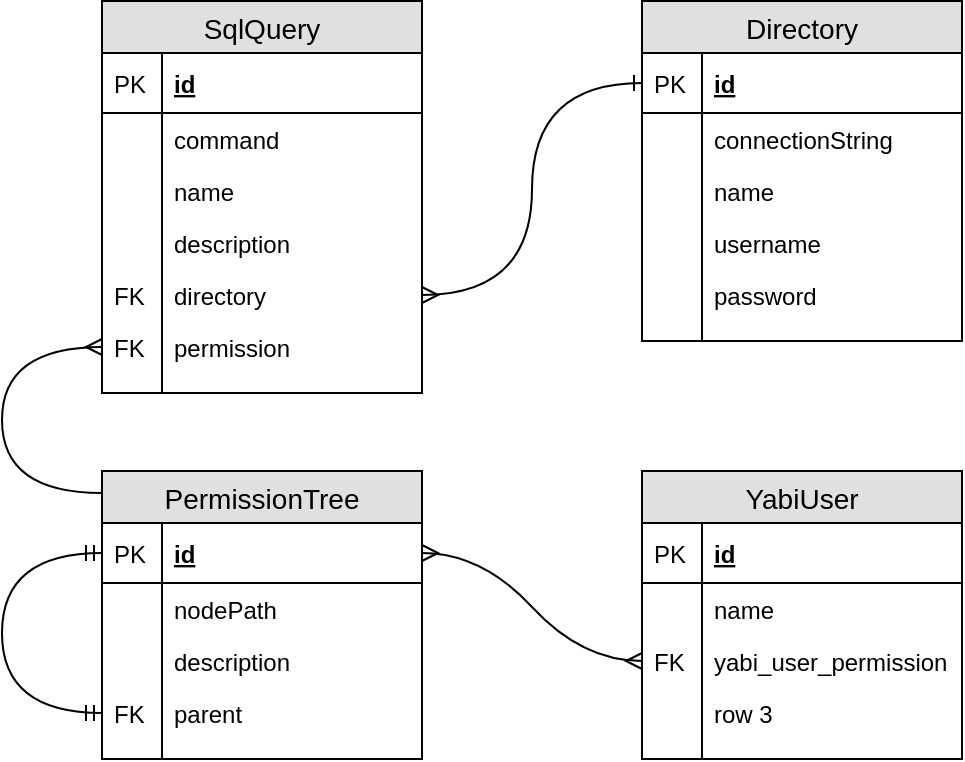 <mxfile version="10.7.1" type="device"><diagram id="mbU1mST3wR-ZRSM-fIB-" name="Page-1"><mxGraphModel dx="840" dy="504" grid="1" gridSize="10" guides="1" tooltips="1" connect="1" arrows="1" fold="1" page="1" pageScale="1" pageWidth="850" pageHeight="1100" math="0" shadow="0"><root><mxCell id="0"/><mxCell id="1" parent="0"/><mxCell id="hl81WWc2rbDrWCa3PA8j-11" value="PermissionTree" style="swimlane;fontStyle=0;childLayout=stackLayout;horizontal=1;startSize=26;fillColor=#e0e0e0;horizontalStack=0;resizeParent=1;resizeParentMax=0;resizeLast=0;collapsible=1;marginBottom=0;swimlaneFillColor=#ffffff;align=center;fontSize=14;" vertex="1" parent="1"><mxGeometry x="50" y="240.5" width="160" height="144" as="geometry"/></mxCell><mxCell id="hl81WWc2rbDrWCa3PA8j-12" value="id" style="shape=partialRectangle;top=0;left=0;right=0;bottom=1;align=left;verticalAlign=middle;fillColor=none;spacingLeft=34;spacingRight=4;overflow=hidden;rotatable=0;points=[[0,0.5],[1,0.5]];portConstraint=eastwest;dropTarget=0;fontStyle=5;fontSize=12;" vertex="1" parent="hl81WWc2rbDrWCa3PA8j-11"><mxGeometry y="26" width="160" height="30" as="geometry"/></mxCell><mxCell id="hl81WWc2rbDrWCa3PA8j-13" value="PK" style="shape=partialRectangle;top=0;left=0;bottom=0;fillColor=none;align=left;verticalAlign=middle;spacingLeft=4;spacingRight=4;overflow=hidden;rotatable=0;points=[];portConstraint=eastwest;part=1;fontSize=12;" vertex="1" connectable="0" parent="hl81WWc2rbDrWCa3PA8j-12"><mxGeometry width="30" height="30" as="geometry"/></mxCell><mxCell id="hl81WWc2rbDrWCa3PA8j-14" value="nodePath" style="shape=partialRectangle;top=0;left=0;right=0;bottom=0;align=left;verticalAlign=top;fillColor=none;spacingLeft=34;spacingRight=4;overflow=hidden;rotatable=0;points=[[0,0.5],[1,0.5]];portConstraint=eastwest;dropTarget=0;fontSize=12;" vertex="1" parent="hl81WWc2rbDrWCa3PA8j-11"><mxGeometry y="56" width="160" height="26" as="geometry"/></mxCell><mxCell id="hl81WWc2rbDrWCa3PA8j-15" value="" style="shape=partialRectangle;top=0;left=0;bottom=0;fillColor=none;align=left;verticalAlign=top;spacingLeft=4;spacingRight=4;overflow=hidden;rotatable=0;points=[];portConstraint=eastwest;part=1;fontSize=12;" vertex="1" connectable="0" parent="hl81WWc2rbDrWCa3PA8j-14"><mxGeometry width="30" height="26" as="geometry"/></mxCell><mxCell id="hl81WWc2rbDrWCa3PA8j-16" value="description" style="shape=partialRectangle;top=0;left=0;right=0;bottom=0;align=left;verticalAlign=top;fillColor=none;spacingLeft=34;spacingRight=4;overflow=hidden;rotatable=0;points=[[0,0.5],[1,0.5]];portConstraint=eastwest;dropTarget=0;fontSize=12;" vertex="1" parent="hl81WWc2rbDrWCa3PA8j-11"><mxGeometry y="82" width="160" height="26" as="geometry"/></mxCell><mxCell id="hl81WWc2rbDrWCa3PA8j-17" value="" style="shape=partialRectangle;top=0;left=0;bottom=0;fillColor=none;align=left;verticalAlign=top;spacingLeft=4;spacingRight=4;overflow=hidden;rotatable=0;points=[];portConstraint=eastwest;part=1;fontSize=12;" vertex="1" connectable="0" parent="hl81WWc2rbDrWCa3PA8j-16"><mxGeometry width="30" height="26" as="geometry"/></mxCell><mxCell id="hl81WWc2rbDrWCa3PA8j-18" value="parent" style="shape=partialRectangle;top=0;left=0;right=0;bottom=0;align=left;verticalAlign=top;fillColor=none;spacingLeft=34;spacingRight=4;overflow=hidden;rotatable=0;points=[[0,0.5],[1,0.5]];portConstraint=eastwest;dropTarget=0;fontSize=12;" vertex="1" parent="hl81WWc2rbDrWCa3PA8j-11"><mxGeometry y="108" width="160" height="26" as="geometry"/></mxCell><mxCell id="hl81WWc2rbDrWCa3PA8j-19" value="FK" style="shape=partialRectangle;top=0;left=0;bottom=0;fillColor=none;align=left;verticalAlign=top;spacingLeft=4;spacingRight=4;overflow=hidden;rotatable=0;points=[];portConstraint=eastwest;part=1;fontSize=12;" vertex="1" connectable="0" parent="hl81WWc2rbDrWCa3PA8j-18"><mxGeometry width="30" height="26" as="geometry"/></mxCell><mxCell id="hl81WWc2rbDrWCa3PA8j-20" value="" style="shape=partialRectangle;top=0;left=0;right=0;bottom=0;align=left;verticalAlign=top;fillColor=none;spacingLeft=34;spacingRight=4;overflow=hidden;rotatable=0;points=[[0,0.5],[1,0.5]];portConstraint=eastwest;dropTarget=0;fontSize=12;" vertex="1" parent="hl81WWc2rbDrWCa3PA8j-11"><mxGeometry y="134" width="160" height="10" as="geometry"/></mxCell><mxCell id="hl81WWc2rbDrWCa3PA8j-21" value="" style="shape=partialRectangle;top=0;left=0;bottom=0;fillColor=none;align=left;verticalAlign=top;spacingLeft=4;spacingRight=4;overflow=hidden;rotatable=0;points=[];portConstraint=eastwest;part=1;fontSize=12;" vertex="1" connectable="0" parent="hl81WWc2rbDrWCa3PA8j-20"><mxGeometry width="30" height="10" as="geometry"/></mxCell><mxCell id="hl81WWc2rbDrWCa3PA8j-61" value="" style="fontSize=12;html=1;endArrow=ERmandOne;startArrow=ERmandOne;edgeStyle=elbowEdgeStyle;entryX=0;entryY=0.5;entryDx=0;entryDy=0;curved=1;" edge="1" parent="hl81WWc2rbDrWCa3PA8j-11" source="hl81WWc2rbDrWCa3PA8j-18" target="hl81WWc2rbDrWCa3PA8j-12"><mxGeometry width="100" height="100" relative="1" as="geometry"><mxPoint x="120" y="240" as="sourcePoint"/><mxPoint x="100" y="170" as="targetPoint"/><Array as="points"><mxPoint x="-50" y="90"/></Array></mxGeometry></mxCell><mxCell id="hl81WWc2rbDrWCa3PA8j-33" value="YabiUser" style="swimlane;fontStyle=0;childLayout=stackLayout;horizontal=1;startSize=26;fillColor=#e0e0e0;horizontalStack=0;resizeParent=1;resizeParentMax=0;resizeLast=0;collapsible=1;marginBottom=0;swimlaneFillColor=#ffffff;align=center;fontSize=14;" vertex="1" parent="1"><mxGeometry x="320" y="240.5" width="160" height="144" as="geometry"/></mxCell><mxCell id="hl81WWc2rbDrWCa3PA8j-34" value="id" style="shape=partialRectangle;top=0;left=0;right=0;bottom=1;align=left;verticalAlign=middle;fillColor=none;spacingLeft=34;spacingRight=4;overflow=hidden;rotatable=0;points=[[0,0.5],[1,0.5]];portConstraint=eastwest;dropTarget=0;fontStyle=5;fontSize=12;" vertex="1" parent="hl81WWc2rbDrWCa3PA8j-33"><mxGeometry y="26" width="160" height="30" as="geometry"/></mxCell><mxCell id="hl81WWc2rbDrWCa3PA8j-35" value="PK" style="shape=partialRectangle;top=0;left=0;bottom=0;fillColor=none;align=left;verticalAlign=middle;spacingLeft=4;spacingRight=4;overflow=hidden;rotatable=0;points=[];portConstraint=eastwest;part=1;fontSize=12;" vertex="1" connectable="0" parent="hl81WWc2rbDrWCa3PA8j-34"><mxGeometry width="30" height="30" as="geometry"/></mxCell><mxCell id="hl81WWc2rbDrWCa3PA8j-36" value="name" style="shape=partialRectangle;top=0;left=0;right=0;bottom=0;align=left;verticalAlign=top;fillColor=none;spacingLeft=34;spacingRight=4;overflow=hidden;rotatable=0;points=[[0,0.5],[1,0.5]];portConstraint=eastwest;dropTarget=0;fontSize=12;" vertex="1" parent="hl81WWc2rbDrWCa3PA8j-33"><mxGeometry y="56" width="160" height="26" as="geometry"/></mxCell><mxCell id="hl81WWc2rbDrWCa3PA8j-37" value="" style="shape=partialRectangle;top=0;left=0;bottom=0;fillColor=none;align=left;verticalAlign=top;spacingLeft=4;spacingRight=4;overflow=hidden;rotatable=0;points=[];portConstraint=eastwest;part=1;fontSize=12;" vertex="1" connectable="0" parent="hl81WWc2rbDrWCa3PA8j-36"><mxGeometry width="30" height="26" as="geometry"/></mxCell><mxCell id="hl81WWc2rbDrWCa3PA8j-38" value="yabi_user_permission" style="shape=partialRectangle;top=0;left=0;right=0;bottom=0;align=left;verticalAlign=top;fillColor=none;spacingLeft=34;spacingRight=4;overflow=hidden;rotatable=0;points=[[0,0.5],[1,0.5]];portConstraint=eastwest;dropTarget=0;fontSize=12;" vertex="1" parent="hl81WWc2rbDrWCa3PA8j-33"><mxGeometry y="82" width="160" height="26" as="geometry"/></mxCell><mxCell id="hl81WWc2rbDrWCa3PA8j-39" value="FK" style="shape=partialRectangle;top=0;left=0;bottom=0;fillColor=none;align=left;verticalAlign=top;spacingLeft=4;spacingRight=4;overflow=hidden;rotatable=0;points=[];portConstraint=eastwest;part=1;fontSize=12;" vertex="1" connectable="0" parent="hl81WWc2rbDrWCa3PA8j-38"><mxGeometry width="30" height="26" as="geometry"/></mxCell><mxCell id="hl81WWc2rbDrWCa3PA8j-40" value="row 3" style="shape=partialRectangle;top=0;left=0;right=0;bottom=0;align=left;verticalAlign=top;fillColor=none;spacingLeft=34;spacingRight=4;overflow=hidden;rotatable=0;points=[[0,0.5],[1,0.5]];portConstraint=eastwest;dropTarget=0;fontSize=12;" vertex="1" parent="hl81WWc2rbDrWCa3PA8j-33"><mxGeometry y="108" width="160" height="26" as="geometry"/></mxCell><mxCell id="hl81WWc2rbDrWCa3PA8j-41" value="" style="shape=partialRectangle;top=0;left=0;bottom=0;fillColor=none;align=left;verticalAlign=top;spacingLeft=4;spacingRight=4;overflow=hidden;rotatable=0;points=[];portConstraint=eastwest;part=1;fontSize=12;" vertex="1" connectable="0" parent="hl81WWc2rbDrWCa3PA8j-40"><mxGeometry width="30" height="26" as="geometry"/></mxCell><mxCell id="hl81WWc2rbDrWCa3PA8j-42" value="" style="shape=partialRectangle;top=0;left=0;right=0;bottom=0;align=left;verticalAlign=top;fillColor=none;spacingLeft=34;spacingRight=4;overflow=hidden;rotatable=0;points=[[0,0.5],[1,0.5]];portConstraint=eastwest;dropTarget=0;fontSize=12;" vertex="1" parent="hl81WWc2rbDrWCa3PA8j-33"><mxGeometry y="134" width="160" height="10" as="geometry"/></mxCell><mxCell id="hl81WWc2rbDrWCa3PA8j-43" value="" style="shape=partialRectangle;top=0;left=0;bottom=0;fillColor=none;align=left;verticalAlign=top;spacingLeft=4;spacingRight=4;overflow=hidden;rotatable=0;points=[];portConstraint=eastwest;part=1;fontSize=12;" vertex="1" connectable="0" parent="hl81WWc2rbDrWCa3PA8j-42"><mxGeometry width="30" height="10" as="geometry"/></mxCell><mxCell id="hl81WWc2rbDrWCa3PA8j-62" value="Directory" style="swimlane;fontStyle=0;childLayout=stackLayout;horizontal=1;startSize=26;fillColor=#e0e0e0;horizontalStack=0;resizeParent=1;resizeParentMax=0;resizeLast=0;collapsible=1;marginBottom=0;swimlaneFillColor=#ffffff;align=center;fontSize=14;" vertex="1" parent="1"><mxGeometry x="320" y="5.5" width="160" height="170" as="geometry"/></mxCell><mxCell id="hl81WWc2rbDrWCa3PA8j-63" value="id" style="shape=partialRectangle;top=0;left=0;right=0;bottom=1;align=left;verticalAlign=middle;fillColor=none;spacingLeft=34;spacingRight=4;overflow=hidden;rotatable=0;points=[[0,0.5],[1,0.5]];portConstraint=eastwest;dropTarget=0;fontStyle=5;fontSize=12;" vertex="1" parent="hl81WWc2rbDrWCa3PA8j-62"><mxGeometry y="26" width="160" height="30" as="geometry"/></mxCell><mxCell id="hl81WWc2rbDrWCa3PA8j-64" value="PK" style="shape=partialRectangle;top=0;left=0;bottom=0;fillColor=none;align=left;verticalAlign=middle;spacingLeft=4;spacingRight=4;overflow=hidden;rotatable=0;points=[];portConstraint=eastwest;part=1;fontSize=12;" vertex="1" connectable="0" parent="hl81WWc2rbDrWCa3PA8j-63"><mxGeometry width="30" height="30" as="geometry"/></mxCell><mxCell id="hl81WWc2rbDrWCa3PA8j-65" value="connectionString" style="shape=partialRectangle;top=0;left=0;right=0;bottom=0;align=left;verticalAlign=top;fillColor=none;spacingLeft=34;spacingRight=4;overflow=hidden;rotatable=0;points=[[0,0.5],[1,0.5]];portConstraint=eastwest;dropTarget=0;fontSize=12;" vertex="1" parent="hl81WWc2rbDrWCa3PA8j-62"><mxGeometry y="56" width="160" height="26" as="geometry"/></mxCell><mxCell id="hl81WWc2rbDrWCa3PA8j-66" value="" style="shape=partialRectangle;top=0;left=0;bottom=0;fillColor=none;align=left;verticalAlign=top;spacingLeft=4;spacingRight=4;overflow=hidden;rotatable=0;points=[];portConstraint=eastwest;part=1;fontSize=12;" vertex="1" connectable="0" parent="hl81WWc2rbDrWCa3PA8j-65"><mxGeometry width="30" height="26" as="geometry"/></mxCell><mxCell id="hl81WWc2rbDrWCa3PA8j-67" value="name&#xA;" style="shape=partialRectangle;top=0;left=0;right=0;bottom=0;align=left;verticalAlign=top;fillColor=none;spacingLeft=34;spacingRight=4;overflow=hidden;rotatable=0;points=[[0,0.5],[1,0.5]];portConstraint=eastwest;dropTarget=0;fontSize=12;" vertex="1" parent="hl81WWc2rbDrWCa3PA8j-62"><mxGeometry y="82" width="160" height="26" as="geometry"/></mxCell><mxCell id="hl81WWc2rbDrWCa3PA8j-68" value="" style="shape=partialRectangle;top=0;left=0;bottom=0;fillColor=none;align=left;verticalAlign=top;spacingLeft=4;spacingRight=4;overflow=hidden;rotatable=0;points=[];portConstraint=eastwest;part=1;fontSize=12;" vertex="1" connectable="0" parent="hl81WWc2rbDrWCa3PA8j-67"><mxGeometry width="30" height="26" as="geometry"/></mxCell><mxCell id="hl81WWc2rbDrWCa3PA8j-69" value="username" style="shape=partialRectangle;top=0;left=0;right=0;bottom=0;align=left;verticalAlign=top;fillColor=none;spacingLeft=34;spacingRight=4;overflow=hidden;rotatable=0;points=[[0,0.5],[1,0.5]];portConstraint=eastwest;dropTarget=0;fontSize=12;" vertex="1" parent="hl81WWc2rbDrWCa3PA8j-62"><mxGeometry y="108" width="160" height="26" as="geometry"/></mxCell><mxCell id="hl81WWc2rbDrWCa3PA8j-70" value="" style="shape=partialRectangle;top=0;left=0;bottom=0;fillColor=none;align=left;verticalAlign=top;spacingLeft=4;spacingRight=4;overflow=hidden;rotatable=0;points=[];portConstraint=eastwest;part=1;fontSize=12;" vertex="1" connectable="0" parent="hl81WWc2rbDrWCa3PA8j-69"><mxGeometry width="30" height="26" as="geometry"/></mxCell><mxCell id="hl81WWc2rbDrWCa3PA8j-73" value="password" style="shape=partialRectangle;top=0;left=0;right=0;bottom=0;align=left;verticalAlign=top;fillColor=none;spacingLeft=34;spacingRight=4;overflow=hidden;rotatable=0;points=[[0,0.5],[1,0.5]];portConstraint=eastwest;dropTarget=0;fontSize=12;" vertex="1" parent="hl81WWc2rbDrWCa3PA8j-62"><mxGeometry y="134" width="160" height="26" as="geometry"/></mxCell><mxCell id="hl81WWc2rbDrWCa3PA8j-74" value="" style="shape=partialRectangle;top=0;left=0;bottom=0;fillColor=none;align=left;verticalAlign=top;spacingLeft=4;spacingRight=4;overflow=hidden;rotatable=0;points=[];portConstraint=eastwest;part=1;fontSize=12;" vertex="1" connectable="0" parent="hl81WWc2rbDrWCa3PA8j-73"><mxGeometry width="30" height="26" as="geometry"/></mxCell><mxCell id="hl81WWc2rbDrWCa3PA8j-75" value="" style="shape=partialRectangle;top=0;left=0;right=0;bottom=0;align=left;verticalAlign=top;fillColor=none;spacingLeft=34;spacingRight=4;overflow=hidden;rotatable=0;points=[[0,0.5],[1,0.5]];portConstraint=eastwest;dropTarget=0;fontSize=12;" vertex="1" parent="hl81WWc2rbDrWCa3PA8j-62"><mxGeometry y="160" width="160" height="10" as="geometry"/></mxCell><mxCell id="hl81WWc2rbDrWCa3PA8j-76" value="" style="shape=partialRectangle;top=0;left=0;bottom=0;fillColor=none;align=left;verticalAlign=top;spacingLeft=4;spacingRight=4;overflow=hidden;rotatable=0;points=[];portConstraint=eastwest;part=1;fontSize=12;" vertex="1" connectable="0" parent="hl81WWc2rbDrWCa3PA8j-75"><mxGeometry width="30" height="10" as="geometry"/></mxCell><mxCell id="hl81WWc2rbDrWCa3PA8j-77" value="SqlQuery" style="swimlane;fontStyle=0;childLayout=stackLayout;horizontal=1;startSize=26;fillColor=#e0e0e0;horizontalStack=0;resizeParent=1;resizeParentMax=0;resizeLast=0;collapsible=1;marginBottom=0;swimlaneFillColor=#ffffff;align=center;fontSize=14;" vertex="1" parent="1"><mxGeometry x="50" y="5.5" width="160" height="196" as="geometry"/></mxCell><mxCell id="hl81WWc2rbDrWCa3PA8j-78" value="id" style="shape=partialRectangle;top=0;left=0;right=0;bottom=1;align=left;verticalAlign=middle;fillColor=none;spacingLeft=34;spacingRight=4;overflow=hidden;rotatable=0;points=[[0,0.5],[1,0.5]];portConstraint=eastwest;dropTarget=0;fontStyle=5;fontSize=12;" vertex="1" parent="hl81WWc2rbDrWCa3PA8j-77"><mxGeometry y="26" width="160" height="30" as="geometry"/></mxCell><mxCell id="hl81WWc2rbDrWCa3PA8j-79" value="PK" style="shape=partialRectangle;top=0;left=0;bottom=0;fillColor=none;align=left;verticalAlign=middle;spacingLeft=4;spacingRight=4;overflow=hidden;rotatable=0;points=[];portConstraint=eastwest;part=1;fontSize=12;" vertex="1" connectable="0" parent="hl81WWc2rbDrWCa3PA8j-78"><mxGeometry width="30" height="30" as="geometry"/></mxCell><mxCell id="hl81WWc2rbDrWCa3PA8j-80" value="command&#xA;" style="shape=partialRectangle;top=0;left=0;right=0;bottom=0;align=left;verticalAlign=top;fillColor=none;spacingLeft=34;spacingRight=4;overflow=hidden;rotatable=0;points=[[0,0.5],[1,0.5]];portConstraint=eastwest;dropTarget=0;fontSize=12;" vertex="1" parent="hl81WWc2rbDrWCa3PA8j-77"><mxGeometry y="56" width="160" height="26" as="geometry"/></mxCell><mxCell id="hl81WWc2rbDrWCa3PA8j-81" value="" style="shape=partialRectangle;top=0;left=0;bottom=0;fillColor=none;align=left;verticalAlign=top;spacingLeft=4;spacingRight=4;overflow=hidden;rotatable=0;points=[];portConstraint=eastwest;part=1;fontSize=12;" vertex="1" connectable="0" parent="hl81WWc2rbDrWCa3PA8j-80"><mxGeometry width="30" height="26" as="geometry"/></mxCell><mxCell id="hl81WWc2rbDrWCa3PA8j-82" value="name" style="shape=partialRectangle;top=0;left=0;right=0;bottom=0;align=left;verticalAlign=top;fillColor=none;spacingLeft=34;spacingRight=4;overflow=hidden;rotatable=0;points=[[0,0.5],[1,0.5]];portConstraint=eastwest;dropTarget=0;fontSize=12;" vertex="1" parent="hl81WWc2rbDrWCa3PA8j-77"><mxGeometry y="82" width="160" height="26" as="geometry"/></mxCell><mxCell id="hl81WWc2rbDrWCa3PA8j-83" value="" style="shape=partialRectangle;top=0;left=0;bottom=0;fillColor=none;align=left;verticalAlign=top;spacingLeft=4;spacingRight=4;overflow=hidden;rotatable=0;points=[];portConstraint=eastwest;part=1;fontSize=12;" vertex="1" connectable="0" parent="hl81WWc2rbDrWCa3PA8j-82"><mxGeometry width="30" height="26" as="geometry"/></mxCell><mxCell id="hl81WWc2rbDrWCa3PA8j-84" value="description" style="shape=partialRectangle;top=0;left=0;right=0;bottom=0;align=left;verticalAlign=top;fillColor=none;spacingLeft=34;spacingRight=4;overflow=hidden;rotatable=0;points=[[0,0.5],[1,0.5]];portConstraint=eastwest;dropTarget=0;fontSize=12;" vertex="1" parent="hl81WWc2rbDrWCa3PA8j-77"><mxGeometry y="108" width="160" height="26" as="geometry"/></mxCell><mxCell id="hl81WWc2rbDrWCa3PA8j-85" value="" style="shape=partialRectangle;top=0;left=0;bottom=0;fillColor=none;align=left;verticalAlign=top;spacingLeft=4;spacingRight=4;overflow=hidden;rotatable=0;points=[];portConstraint=eastwest;part=1;fontSize=12;" vertex="1" connectable="0" parent="hl81WWc2rbDrWCa3PA8j-84"><mxGeometry width="30" height="26" as="geometry"/></mxCell><mxCell id="hl81WWc2rbDrWCa3PA8j-88" value="directory" style="shape=partialRectangle;top=0;left=0;right=0;bottom=0;align=left;verticalAlign=top;fillColor=none;spacingLeft=34;spacingRight=4;overflow=hidden;rotatable=0;points=[[0,0.5],[1,0.5]];portConstraint=eastwest;dropTarget=0;fontSize=12;" vertex="1" parent="hl81WWc2rbDrWCa3PA8j-77"><mxGeometry y="134" width="160" height="26" as="geometry"/></mxCell><mxCell id="hl81WWc2rbDrWCa3PA8j-89" value="FK" style="shape=partialRectangle;top=0;left=0;bottom=0;fillColor=none;align=left;verticalAlign=top;spacingLeft=4;spacingRight=4;overflow=hidden;rotatable=0;points=[];portConstraint=eastwest;part=1;fontSize=12;" vertex="1" connectable="0" parent="hl81WWc2rbDrWCa3PA8j-88"><mxGeometry width="30" height="26" as="geometry"/></mxCell><mxCell id="hl81WWc2rbDrWCa3PA8j-90" value="permission" style="shape=partialRectangle;top=0;left=0;right=0;bottom=0;align=left;verticalAlign=top;fillColor=none;spacingLeft=34;spacingRight=4;overflow=hidden;rotatable=0;points=[[0,0.5],[1,0.5]];portConstraint=eastwest;dropTarget=0;fontSize=12;" vertex="1" parent="hl81WWc2rbDrWCa3PA8j-77"><mxGeometry y="160" width="160" height="26" as="geometry"/></mxCell><mxCell id="hl81WWc2rbDrWCa3PA8j-91" value="FK" style="shape=partialRectangle;top=0;left=0;bottom=0;fillColor=none;align=left;verticalAlign=top;spacingLeft=4;spacingRight=4;overflow=hidden;rotatable=0;points=[];portConstraint=eastwest;part=1;fontSize=12;" vertex="1" connectable="0" parent="hl81WWc2rbDrWCa3PA8j-90"><mxGeometry width="30" height="26" as="geometry"/></mxCell><mxCell id="hl81WWc2rbDrWCa3PA8j-92" value="" style="shape=partialRectangle;top=0;left=0;right=0;bottom=0;align=left;verticalAlign=top;fillColor=none;spacingLeft=34;spacingRight=4;overflow=hidden;rotatable=0;points=[[0,0.5],[1,0.5]];portConstraint=eastwest;dropTarget=0;fontSize=12;" vertex="1" parent="hl81WWc2rbDrWCa3PA8j-77"><mxGeometry y="186" width="160" height="10" as="geometry"/></mxCell><mxCell id="hl81WWc2rbDrWCa3PA8j-93" value="" style="shape=partialRectangle;top=0;left=0;bottom=0;fillColor=none;align=left;verticalAlign=top;spacingLeft=4;spacingRight=4;overflow=hidden;rotatable=0;points=[];portConstraint=eastwest;part=1;fontSize=12;" vertex="1" connectable="0" parent="hl81WWc2rbDrWCa3PA8j-92"><mxGeometry width="30" height="10" as="geometry"/></mxCell><mxCell id="hl81WWc2rbDrWCa3PA8j-94" value="" style="edgeStyle=entityRelationEdgeStyle;fontSize=12;html=1;endArrow=ERmany;startArrow=ERmany;entryX=0;entryY=0.5;entryDx=0;entryDy=0;exitX=1;exitY=0.5;exitDx=0;exitDy=0;curved=1;" edge="1" parent="1" source="hl81WWc2rbDrWCa3PA8j-12" target="hl81WWc2rbDrWCa3PA8j-38"><mxGeometry width="100" height="100" relative="1" as="geometry"><mxPoint x="-110" y="501.5" as="sourcePoint"/><mxPoint x="-10" y="401.5" as="targetPoint"/></mxGeometry></mxCell><mxCell id="hl81WWc2rbDrWCa3PA8j-95" value="" style="edgeStyle=elbowEdgeStyle;fontSize=12;html=1;endArrow=ERmany;curved=1;endFill=0;" edge="1" parent="1" source="hl81WWc2rbDrWCa3PA8j-11" target="hl81WWc2rbDrWCa3PA8j-90"><mxGeometry width="100" height="100" relative="1" as="geometry"><mxPoint x="-70" y="271.5" as="sourcePoint"/><mxPoint x="-10" y="401.5" as="targetPoint"/><Array as="points"><mxPoint y="251.5"/></Array></mxGeometry></mxCell><mxCell id="hl81WWc2rbDrWCa3PA8j-96" value="" style="edgeStyle=elbowEdgeStyle;fontSize=12;html=1;endArrow=ERmany;exitX=0;exitY=0.5;exitDx=0;exitDy=0;startArrow=ERone;startFill=0;curved=1;endFill=0;" edge="1" parent="1" source="hl81WWc2rbDrWCa3PA8j-63" target="hl81WWc2rbDrWCa3PA8j-88"><mxGeometry width="100" height="100" relative="1" as="geometry"><mxPoint x="-110" y="501.5" as="sourcePoint"/><mxPoint x="-10" y="401.5" as="targetPoint"/></mxGeometry></mxCell></root></mxGraphModel></diagram></mxfile>
